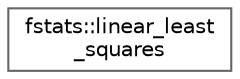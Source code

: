 digraph "Graphical Class Hierarchy"
{
 // LATEX_PDF_SIZE
  bgcolor="transparent";
  edge [fontname=Helvetica,fontsize=10,labelfontname=Helvetica,labelfontsize=10];
  node [fontname=Helvetica,fontsize=10,shape=box,height=0.2,width=0.4];
  rankdir="LR";
  Node0 [label="fstats::linear_least\l_squares",height=0.2,width=0.4,color="grey40", fillcolor="white", style="filled",URL="$interfacefstats_1_1linear__least__squares.html",tooltip="Computes a linear least-squares regression to fit a set of data."];
}
